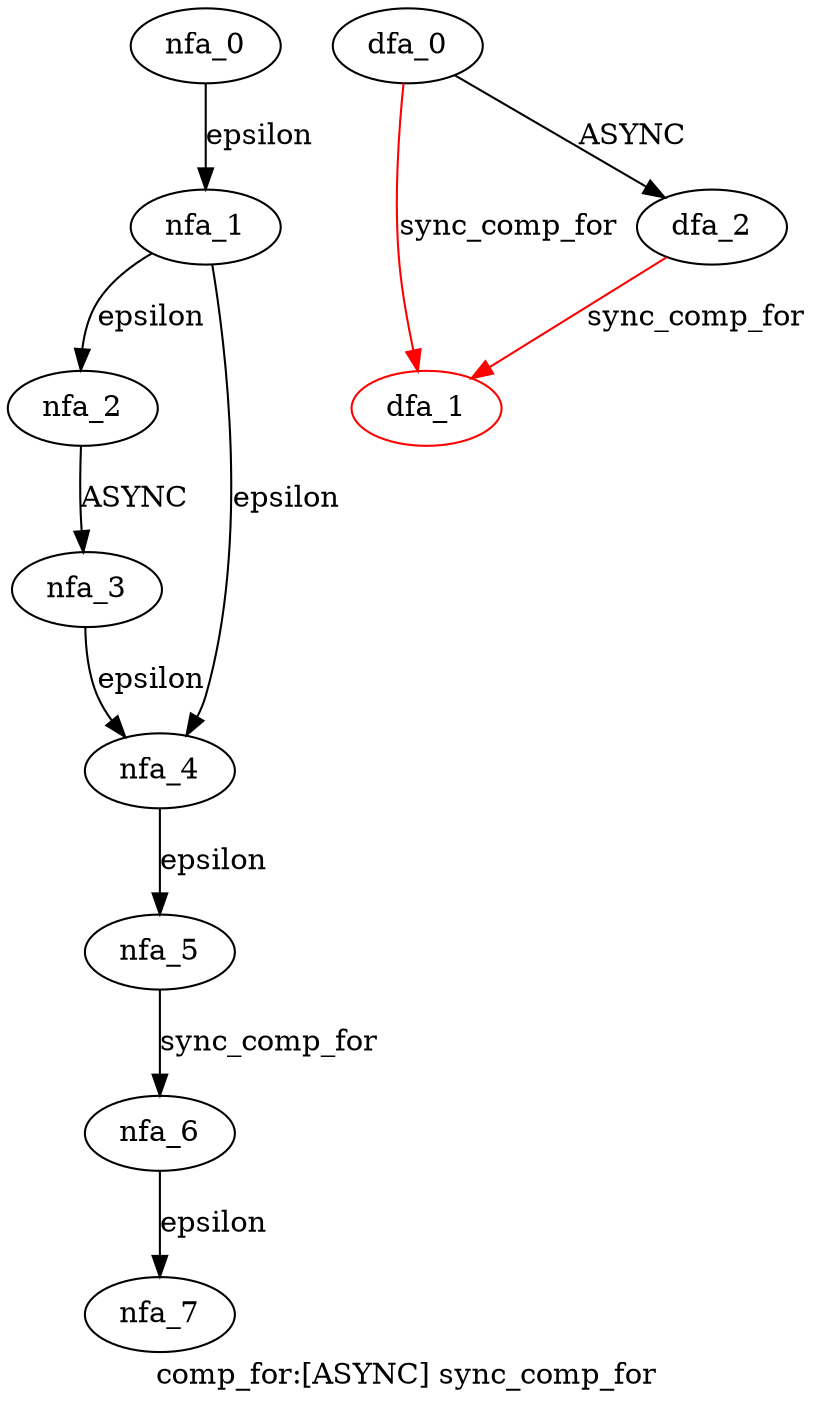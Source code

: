 digraph comp_for {
 graph[label="comp_for:[ASYNC] sync_comp_for"]
 subgraph comp_for_nfa {
  nfa_0->nfa_1[label="epsilon"]
  nfa_1->nfa_2[label="epsilon"]
  nfa_2->nfa_3[label="ASYNC"]
  nfa_3->nfa_4[label="epsilon"]
  nfa_4->nfa_5[label="epsilon"]
  nfa_5->nfa_6[label="sync_comp_for"]
  nfa_6->nfa_7[label="epsilon"]
  nfa_1->nfa_4[label="epsilon"]
  }
 subgraph comp_for_dfa {
  dfa_0->dfa_1[label="sync_comp_for",color=red]
  dfa_0->dfa_2[label="ASYNC"]
  dfa_2->dfa_1[label="sync_comp_for",color=red]
  dfa_1[color=red]
  }
}
